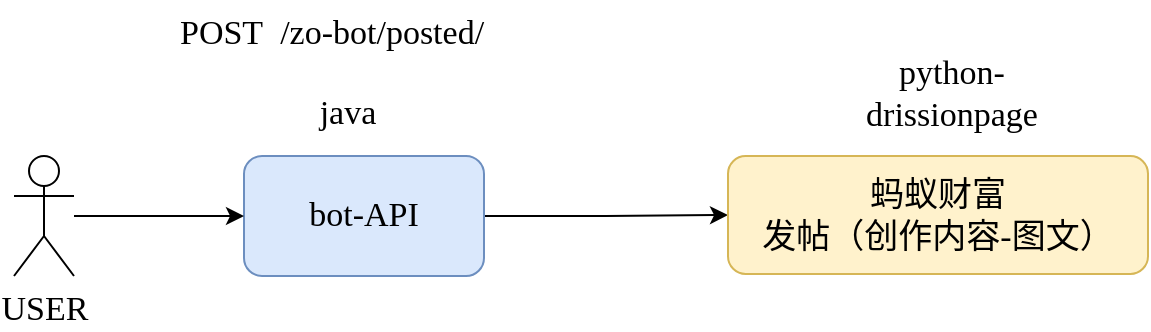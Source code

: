 <mxfile version="14.6.13" type="device"><diagram id="cpnwLTWCl6ayZ9RA-qiB" name="FUND"><mxGraphModel dx="1106" dy="892" grid="0" gridSize="10" guides="1" tooltips="1" connect="1" arrows="1" fold="1" page="1" pageScale="1" pageWidth="3300" pageHeight="4681" math="0" shadow="0"><root><mxCell id="0"/><mxCell id="1" parent="0"/><mxCell id="U9-C9xsoT54l1PW9RxO7-12" style="edgeStyle=orthogonalEdgeStyle;rounded=0;orthogonalLoop=1;jettySize=auto;html=1;entryX=0;entryY=0.5;entryDx=0;entryDy=0;fontFamily=Comic Sans MS;fontSize=17;" edge="1" parent="1" source="U9-C9xsoT54l1PW9RxO7-1" target="U9-C9xsoT54l1PW9RxO7-11"><mxGeometry relative="1" as="geometry"/></mxCell><mxCell id="U9-C9xsoT54l1PW9RxO7-1" value="bot-API" style="rounded=1;whiteSpace=wrap;html=1;fontFamily=Comic Sans MS;fontSize=17;fillColor=#dae8fc;strokeColor=#6c8ebf;" vertex="1" parent="1"><mxGeometry x="195" y="274" width="120" height="60" as="geometry"/></mxCell><mxCell id="U9-C9xsoT54l1PW9RxO7-2" value="java" style="text;html=1;strokeColor=none;fillColor=none;align=center;verticalAlign=middle;whiteSpace=wrap;rounded=0;fontFamily=Comic Sans MS;fontSize=17;" vertex="1" parent="1"><mxGeometry x="227" y="243" width="40" height="20" as="geometry"/></mxCell><mxCell id="U9-C9xsoT54l1PW9RxO7-8" style="edgeStyle=orthogonalEdgeStyle;rounded=0;orthogonalLoop=1;jettySize=auto;html=1;entryX=0;entryY=0.5;entryDx=0;entryDy=0;fontFamily=Comic Sans MS;fontSize=17;" edge="1" parent="1" source="U9-C9xsoT54l1PW9RxO7-5" target="U9-C9xsoT54l1PW9RxO7-1"><mxGeometry relative="1" as="geometry"/></mxCell><mxCell id="U9-C9xsoT54l1PW9RxO7-5" value="USER" style="shape=umlActor;verticalLabelPosition=bottom;verticalAlign=top;html=1;outlineConnect=0;fontFamily=Comic Sans MS;fontSize=17;" vertex="1" parent="1"><mxGeometry x="80" y="274" width="30" height="60" as="geometry"/></mxCell><mxCell id="U9-C9xsoT54l1PW9RxO7-11" value="蚂蚁财富&lt;br&gt;发帖（创作内容-图文）" style="rounded=1;whiteSpace=wrap;html=1;fontFamily=Comic Sans MS;fontSize=17;fillColor=#fff2cc;strokeColor=#d6b656;" vertex="1" parent="1"><mxGeometry x="437" y="274" width="210" height="59" as="geometry"/></mxCell><mxCell id="U9-C9xsoT54l1PW9RxO7-13" value="python-drissionpage" style="text;html=1;strokeColor=none;fillColor=none;align=center;verticalAlign=middle;whiteSpace=wrap;rounded=0;fontFamily=Comic Sans MS;fontSize=17;" vertex="1" parent="1"><mxGeometry x="501" y="219" width="96" height="47" as="geometry"/></mxCell><mxCell id="U9-C9xsoT54l1PW9RxO7-14" value="POST&amp;nbsp; /zo-bot/posted/" style="text;whiteSpace=wrap;html=1;fontSize=17;fontFamily=Comic Sans MS;" vertex="1" parent="1"><mxGeometry x="161" y="196" width="280" height="31" as="geometry"/></mxCell></root></mxGraphModel></diagram></mxfile>